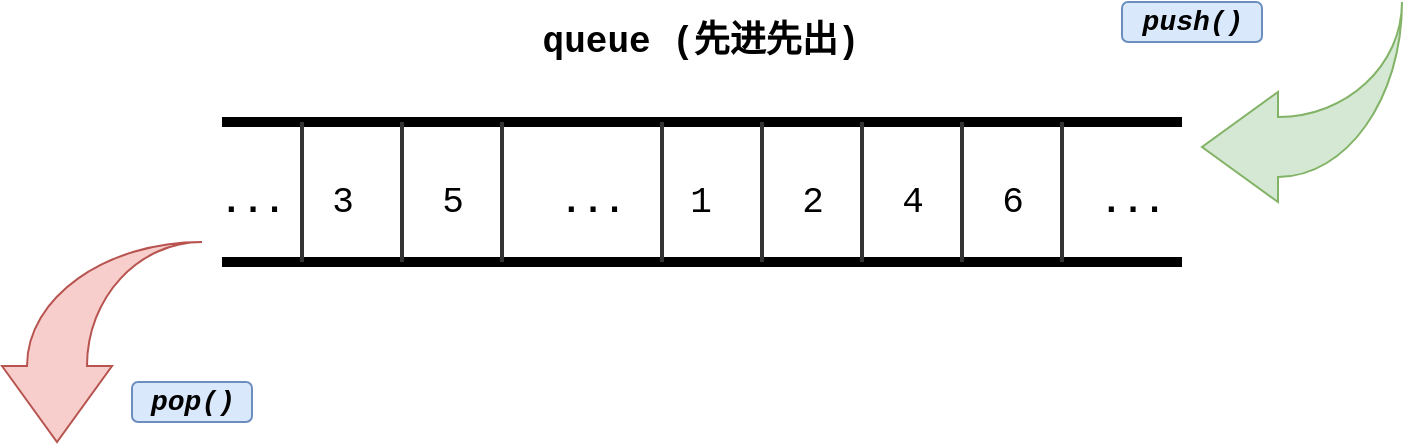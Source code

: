 <mxfile version="14.8.0" type="device"><diagram id="29K6t1o29U9dfSIRlV-H" name="第 1 页"><mxGraphModel dx="894" dy="542" grid="1" gridSize="10" guides="1" tooltips="1" connect="1" arrows="1" fold="1" page="1" pageScale="1" pageWidth="827" pageHeight="1169" math="0" shadow="0"><root><mxCell id="0"/><mxCell id="1" parent="0"/><mxCell id="rpM4dPozziQRS9JKogpu-1" value="" style="endArrow=none;html=1;strokeWidth=5;" parent="1" edge="1"><mxGeometry width="50" height="50" relative="1" as="geometry"><mxPoint x="160" y="280" as="sourcePoint"/><mxPoint x="640" y="280" as="targetPoint"/></mxGeometry></mxCell><mxCell id="rpM4dPozziQRS9JKogpu-2" value="" style="endArrow=none;html=1;strokeWidth=5;" parent="1" edge="1"><mxGeometry width="50" height="50" relative="1" as="geometry"><mxPoint x="160" y="210" as="sourcePoint"/><mxPoint x="640" y="210" as="targetPoint"/></mxGeometry></mxCell><mxCell id="rpM4dPozziQRS9JKogpu-3" value="" style="endArrow=none;html=1;strokeWidth=2;strokeColor=#333333;" parent="1" edge="1"><mxGeometry width="50" height="50" relative="1" as="geometry"><mxPoint x="200" y="280" as="sourcePoint"/><mxPoint x="200" y="210" as="targetPoint"/></mxGeometry></mxCell><mxCell id="rpM4dPozziQRS9JKogpu-4" value="" style="endArrow=none;html=1;strokeWidth=2;strokeColor=#333333;" parent="1" edge="1"><mxGeometry width="50" height="50" relative="1" as="geometry"><mxPoint x="250" y="280" as="sourcePoint"/><mxPoint x="250" y="210" as="targetPoint"/></mxGeometry></mxCell><mxCell id="rpM4dPozziQRS9JKogpu-5" value="" style="endArrow=none;html=1;strokeWidth=2;strokeColor=#333333;" parent="1" edge="1"><mxGeometry width="50" height="50" relative="1" as="geometry"><mxPoint x="300" y="280" as="sourcePoint"/><mxPoint x="300" y="210" as="targetPoint"/></mxGeometry></mxCell><mxCell id="rpM4dPozziQRS9JKogpu-6" value="" style="endArrow=none;html=1;strokeWidth=2;strokeColor=#333333;" parent="1" edge="1"><mxGeometry width="50" height="50" relative="1" as="geometry"><mxPoint x="380" y="280" as="sourcePoint"/><mxPoint x="380" y="210" as="targetPoint"/></mxGeometry></mxCell><mxCell id="rpM4dPozziQRS9JKogpu-7" value="" style="endArrow=none;html=1;strokeWidth=2;strokeColor=#333333;" parent="1" edge="1"><mxGeometry width="50" height="50" relative="1" as="geometry"><mxPoint x="430" y="280" as="sourcePoint"/><mxPoint x="430" y="210" as="targetPoint"/></mxGeometry></mxCell><mxCell id="rpM4dPozziQRS9JKogpu-8" value="" style="endArrow=none;html=1;strokeWidth=2;strokeColor=#333333;" parent="1" edge="1"><mxGeometry width="50" height="50" relative="1" as="geometry"><mxPoint x="480" y="280" as="sourcePoint"/><mxPoint x="480" y="210" as="targetPoint"/></mxGeometry></mxCell><mxCell id="rpM4dPozziQRS9JKogpu-9" value="" style="endArrow=none;html=1;strokeWidth=2;strokeColor=#333333;" parent="1" edge="1"><mxGeometry width="50" height="50" relative="1" as="geometry"><mxPoint x="530" y="280" as="sourcePoint"/><mxPoint x="530" y="210" as="targetPoint"/></mxGeometry></mxCell><mxCell id="rpM4dPozziQRS9JKogpu-10" value="&lt;font face=&quot;Courier New&quot; style=&quot;font-size: 18px&quot;&gt;&lt;b&gt;...&lt;/b&gt;&lt;/font&gt;" style="text;html=1;align=center;verticalAlign=middle;resizable=0;points=[];autosize=1;strokeColor=none;" parent="1" vertex="1"><mxGeometry x="320" y="240" width="50" height="20" as="geometry"/></mxCell><mxCell id="rpM4dPozziQRS9JKogpu-11" value="&lt;font face=&quot;Courier New&quot; style=&quot;font-size: 18px&quot;&gt;&lt;b&gt;...&lt;/b&gt;&lt;/font&gt;" style="text;html=1;align=center;verticalAlign=middle;resizable=0;points=[];autosize=1;strokeColor=none;" parent="1" vertex="1"><mxGeometry x="150" y="240" width="50" height="20" as="geometry"/></mxCell><mxCell id="rpM4dPozziQRS9JKogpu-12" value="&lt;font face=&quot;Courier New&quot; style=&quot;font-size: 18px&quot;&gt;&lt;b&gt;...&lt;/b&gt;&lt;/font&gt;" style="text;html=1;align=center;verticalAlign=middle;resizable=0;points=[];autosize=1;strokeColor=none;" parent="1" vertex="1"><mxGeometry x="590" y="240" width="50" height="20" as="geometry"/></mxCell><mxCell id="rpM4dPozziQRS9JKogpu-13" value="" style="endArrow=none;html=1;strokeWidth=2;strokeColor=#333333;" parent="1" edge="1"><mxGeometry width="50" height="50" relative="1" as="geometry"><mxPoint x="580" y="280" as="sourcePoint"/><mxPoint x="580" y="210" as="targetPoint"/></mxGeometry></mxCell><mxCell id="rpM4dPozziQRS9JKogpu-14" value="&lt;font style=&quot;font-size: 18px&quot; face=&quot;Courier New&quot;&gt;3&lt;/font&gt;" style="text;html=1;align=center;verticalAlign=middle;resizable=0;points=[];autosize=1;strokeColor=none;" parent="1" vertex="1"><mxGeometry x="205" y="240" width="30" height="20" as="geometry"/></mxCell><mxCell id="rpM4dPozziQRS9JKogpu-15" value="&lt;font style=&quot;font-size: 18px&quot; face=&quot;Courier New&quot;&gt;5&lt;/font&gt;" style="text;html=1;align=center;verticalAlign=middle;resizable=0;points=[];autosize=1;strokeColor=none;" parent="1" vertex="1"><mxGeometry x="260" y="240" width="30" height="20" as="geometry"/></mxCell><mxCell id="rpM4dPozziQRS9JKogpu-16" value="&lt;font style=&quot;font-size: 18px&quot; face=&quot;Courier New&quot;&gt;1&lt;/font&gt;" style="text;html=1;align=center;verticalAlign=middle;resizable=0;points=[];autosize=1;strokeColor=none;" parent="1" vertex="1"><mxGeometry x="384" y="240" width="30" height="20" as="geometry"/></mxCell><mxCell id="rpM4dPozziQRS9JKogpu-17" value="&lt;font style=&quot;font-size: 18px&quot; face=&quot;Courier New&quot;&gt;2&lt;/font&gt;" style="text;html=1;align=center;verticalAlign=middle;resizable=0;points=[];autosize=1;strokeColor=none;" parent="1" vertex="1"><mxGeometry x="440" y="240" width="30" height="20" as="geometry"/></mxCell><mxCell id="rpM4dPozziQRS9JKogpu-18" value="&lt;font style=&quot;font-size: 18px&quot; face=&quot;Courier New&quot;&gt;4&lt;/font&gt;" style="text;html=1;align=center;verticalAlign=middle;resizable=0;points=[];autosize=1;strokeColor=none;" parent="1" vertex="1"><mxGeometry x="490" y="240" width="30" height="20" as="geometry"/></mxCell><mxCell id="rpM4dPozziQRS9JKogpu-19" value="&lt;font style=&quot;font-size: 18px&quot; face=&quot;Courier New&quot;&gt;6&lt;/font&gt;" style="text;html=1;align=center;verticalAlign=middle;resizable=0;points=[];autosize=1;strokeColor=none;" parent="1" vertex="1"><mxGeometry x="540" y="240" width="30" height="20" as="geometry"/></mxCell><mxCell id="rpM4dPozziQRS9JKogpu-20" value="&lt;font style=&quot;font-size: 18px&quot; face=&quot;Courier New&quot;&gt;&lt;b&gt;queue (先进先出)&lt;/b&gt;&lt;/font&gt;" style="text;html=1;align=center;verticalAlign=middle;resizable=0;points=[];autosize=1;strokeColor=none;" parent="1" vertex="1"><mxGeometry x="314" y="160" width="170" height="20" as="geometry"/></mxCell><mxCell id="rpM4dPozziQRS9JKogpu-25" value="" style="html=1;shadow=0;dashed=0;align=center;verticalAlign=middle;shape=mxgraph.arrows2.jumpInArrow;dy=15;dx=38;arrowHead=55;comic=0;flipH=0;rotation=-180;fillColor=#d5e8d4;strokeColor=#82b366;" parent="1" vertex="1"><mxGeometry x="650" y="150" width="100" height="100" as="geometry"/></mxCell><mxCell id="rpM4dPozziQRS9JKogpu-28" value="" style="html=1;shadow=0;dashed=0;align=center;verticalAlign=middle;shape=mxgraph.arrows2.jumpInArrow;dy=15;dx=38;arrowHead=55;comic=0;flipH=0;rotation=-180;flipV=1;direction=south;fillColor=#f8cecc;strokeColor=#b85450;" parent="1" vertex="1"><mxGeometry x="50" y="270" width="100" height="100" as="geometry"/></mxCell><mxCell id="rpM4dPozziQRS9JKogpu-30" value="&lt;b&gt;&lt;i&gt;&lt;font face=&quot;Courier New&quot; style=&quot;font-size: 14px&quot;&gt;pop()&lt;/font&gt;&lt;/i&gt;&lt;/b&gt;" style="text;html=1;align=center;verticalAlign=middle;resizable=0;points=[];autosize=1;strokeColor=#6c8ebf;fillColor=#dae8fc;rounded=1;" parent="1" vertex="1"><mxGeometry x="115" y="340" width="60" height="20" as="geometry"/></mxCell><mxCell id="rpM4dPozziQRS9JKogpu-33" value="&lt;b&gt;&lt;i&gt;&lt;font face=&quot;Courier New&quot; style=&quot;font-size: 14px&quot;&gt;push()&lt;/font&gt;&lt;/i&gt;&lt;/b&gt;" style="text;html=1;align=center;verticalAlign=middle;resizable=0;points=[];autosize=1;strokeColor=#6c8ebf;fillColor=#dae8fc;rounded=1;" parent="1" vertex="1"><mxGeometry x="610" y="150" width="70" height="20" as="geometry"/></mxCell></root></mxGraphModel></diagram></mxfile>